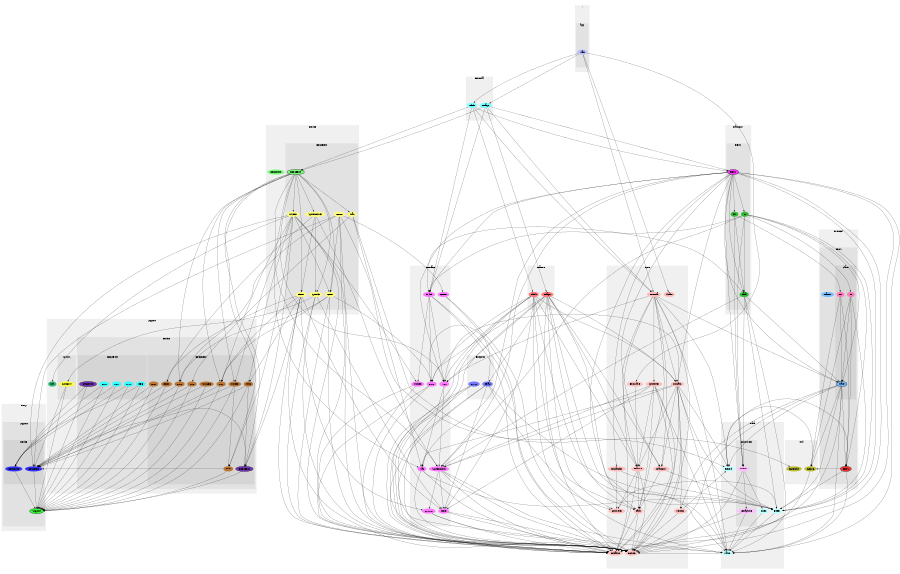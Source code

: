 digraph G {
size="6,4";
ratio="fill";
subgraph cluster_0 {
label=".";
color="#0000000F";
style="filled";
subgraph cluster_1 {
label="app";
color="#0000000F";
style="filled";
u0[label="Main",style="filled",fillcolor="#bbbbff",penwidth="0"];

}

}
subgraph cluster_2 {
label="Core";
color="#0000000F";
style="filled";
u3[label="Include",style="filled",fillcolor="#ffbbbb",penwidth="0"];
u4[label="Scheduler",style="filled",fillcolor="#ffbbbb",penwidth="0"];
u5[label="Firmware",style="filled",fillcolor="#ffbbbb",penwidth="0"];
u6[label="Initialize",style="filled",fillcolor="#ffbbbb",penwidth="0"];
u7[label="Transport",style="filled",fillcolor="#ffbbbb",penwidth="0"];
u8[label="Formula",style="filled",fillcolor="#ffbbbb",penwidth="0"];
u9[label="Domain",style="filled",fillcolor="#ffbbbb",penwidth="0"];
u10[label="Version",style="filled",fillcolor="#ffbbbb",penwidth="0"];
u11[label="Controller",style="filled",fillcolor="#ffbbbb",penwidth="0"];
u12[label="Task",style="filled",fillcolor="#ffbbbb",penwidth="0"];
u13[label="Dispatcher",style="filled",fillcolor="#ffbbbb",penwidth="0"];
u14[label="Feature",style="filled",fillcolor="#ffbbbb",penwidth="0"];
u15[label="Shake",style="filled",fillcolor="#ffbbbb",penwidth="0"];

}
subgraph cluster_3 {
label="Data";
color="#0000000F";
style="filled";
u16[label="Record",style="filled",fillcolor="#bbffff",penwidth="0"];
u17[label="Buffer",style="filled",fillcolor="#bbffff",penwidth="0"];
u18[label="Value",style="filled",fillcolor="#bbffff",penwidth="0"];
u19[label="Index",style="filled",fillcolor="#bbffff",penwidth="0"];
subgraph cluster_4 {
label="Concurrent";
color="#0000000F";
style="filled";
u20[label="Queue",style="filled",fillcolor="#ffbbff",penwidth="0"];
u21[label="Semaphore",style="filled",fillcolor="#ffbbff",penwidth="0"];

}

}
subgraph cluster_5 {
label="Device";
color="#0000000F";
style="filled";
u22[label="GD32F4xx",style="filled",fillcolor="#77ff77",penwidth="0"];
subgraph cluster_6 {
label="GD32F3x0";
color="#0000000F";
style="filled";
u30[label="GD32F3x0",style="filled,bold",fillcolor="#77ff77"];
u23[label="GPIO",style="filled",fillcolor="#ffff77",penwidth="0"];
u24[label="Mac",style="filled",fillcolor="#ffff77",penwidth="0"];
u25[label="GPIOs",style="filled",fillcolor="#ffff77",penwidth="0"];
u26[label="SysTick",style="filled",fillcolor="#ffff77",penwidth="0"];
u27[label="SystemClock",style="filled",fillcolor="#ffff77",penwidth="0"];
u28[label="USART",style="filled",fillcolor="#ffff77",penwidth="0"];
u29[label="Timer",style="filled",fillcolor="#ffff77",penwidth="0"];

}

}
subgraph cluster_7 {
label="Endpoint";
color="#0000000F";
style="filled";
u31[label="Group",style="filled",fillcolor="#7777ff",penwidth="0"];
u32[label="Relay",style="filled",fillcolor="#7777ff",penwidth="0"];

}
subgraph cluster_8 {
label="Feature";
color="#0000000F";
style="filled";
u33[label="Relays",style="filled",fillcolor="#ff7777",penwidth="0"];
u34[label="Blink",style="filled",fillcolor="#ff7777",penwidth="0"];

}
subgraph cluster_9 {
label="Formula";
color="#0000000F";
style="filled";
u1[label="Relay6",style="filled",fillcolor="#77ffff",penwidth="0"];
u2[label="Blink",style="filled",fillcolor="#77ffff",penwidth="0"];

}
subgraph cluster_10 {
label="Interface";
color="#0000000F";
style="filled";
u35[label="MCU",style="filled",fillcolor="#ff77ff",penwidth="0"];
u36[label="GPIO",style="filled",fillcolor="#ff77ff",penwidth="0"];
u37[label="Mac",style="filled",fillcolor="#ff77ff",penwidth="0"];
u38[label="Counter",style="filled",fillcolor="#ff77ff",penwidth="0"];
u39[label="GPIOs",style="filled",fillcolor="#ff77ff",penwidth="0"];
u40[label="RS485",style="filled",fillcolor="#ff77ff",penwidth="0"];
u41[label="SystemClock",style="filled",fillcolor="#ff77ff",penwidth="0"];
u42[label="USART",style="filled",fillcolor="#ff77ff",penwidth="0"];
u43[label="Timer",style="filled",fillcolor="#ff77ff",penwidth="0"];

}
subgraph cluster_11 {
label="Ivory";
color="#0000000F";
style="filled";
subgraph cluster_12 {
label="Support";
color="#0000000F";
style="filled";
u46[label="Support",style="filled,bold",fillcolor="#33ff33"];
subgraph cluster_13 {
label="Device";
color="#0000000F";
style="filled";
u44[label="GD32F4xx",style="filled",fillcolor="#3333ff",penwidth="0"];
u45[label="GD32F3x0",style="filled",fillcolor="#3333ff",penwidth="0"];

}

}

}
subgraph cluster_14 {
label="Protocol";
color="#0000000F";
style="filled";
subgraph cluster_15 {
label="RBUS";
color="#0000000F";
style="filled";
u51[label="RBUS",style="filled,bold",fillcolor="#ff3333"];
u48[label="Master",style="filled",fillcolor="#77bbff",penwidth="0"];
subgraph cluster_16 {
label="Slave";
color="#0000000F";
style="filled";
u47[label="Slave",style="filled,bold",fillcolor="#77bbff"];
u49[label="Tx",style="filled",fillcolor="#ff77bb",penwidth="0"];
u50[label="Rx",style="filled",fillcolor="#ff77bb",penwidth="0"];

}

}

}
subgraph cluster_17 {
label="Support";
color="#0000000F";
style="filled";
u68[label="Util",style="filled",fillcolor="#33bb77",penwidth="0"];
subgraph cluster_18 {
label="CMSIS";
color="#0000000F";
style="filled";
u52[label="CoreCM4",style="filled",fillcolor="#ffff33",penwidth="0"];

}
subgraph cluster_19 {
label="Device";
color="#0000000F";
style="filled";
subgraph cluster_20 {
label="GD32F3x0";
color="#0000000F";
style="filled";
u67[label="GD32F3x0",style="filled,bold",fillcolor="#7733bb"];
u58[label="GPIO",style="filled",fillcolor="#bb7733",penwidth="0"];
u59[label="SYSCFG",style="filled",fillcolor="#bb7733",penwidth="0"];
u60[label="RCU",style="filled",fillcolor="#bb7733",penwidth="0"];
u61[label="EXTI",style="filled",fillcolor="#bb7733",penwidth="0"];
u62[label="Misc",style="filled",fillcolor="#bb7733",penwidth="0"];
u63[label="DMA",style="filled",fillcolor="#bb7733",penwidth="0"];
u64[label="USART",style="filled",fillcolor="#bb7733",penwidth="0"];
u65[label="Timer",style="filled",fillcolor="#bb7733",penwidth="0"];
u66[label="DBG",style="filled",fillcolor="#bb7733",penwidth="0"];

}
subgraph cluster_21 {
label="GD32F4xx";
color="#0000000F";
style="filled";
u53[label="GD32F4xx",style="filled,bold",fillcolor="#7733bb"];
u54[label="GPIO",style="filled",fillcolor="#33ffff",penwidth="0"];
u55[label="RCU",style="filled",fillcolor="#33ffff",penwidth="0"];
u56[label="DMA",style="filled",fillcolor="#33ffff",penwidth="0"];
u57[label="DBG",style="filled",fillcolor="#33ffff",penwidth="0"];

}

}

}
subgraph cluster_22 {
label="Transport";
color="#0000000F";
style="filled";
subgraph cluster_23 {
label="RBUS";
color="#0000000F";
style="filled";
u72[label="RBUS",style="filled,bold",fillcolor="#ff33ff"];
u69[label="Data",style="filled",fillcolor="#33bb33",penwidth="0"];
u70[label="Tx",style="filled",fillcolor="#33bb33",penwidth="0"];
u71[label="Rx",style="filled",fillcolor="#33bb33",penwidth="0"];

}

}
subgraph cluster_24 {
label="Util";
color="#0000000F";
style="filled";
u73[label="ByteSplit",style="filled",fillcolor="#bbbb33",penwidth="0"];
u74[label="CRC16",style="filled",fillcolor="#bbbb33",penwidth="0"];

}
u0 -> u1;
u0 -> u2;
u0 -> u5;
u0 -> u8;
u0 -> u15;
u1 -> u8;
u1 -> u30;
u1 -> u33;
u1 -> u40;
u1 -> u72;
u2 -> u8;
u2 -> u30;
u2 -> u34;
u2 -> u40;
u2 -> u72;
u4 -> u3;
u4 -> u6;
u4 -> u12;
u4 -> u14;
u4 -> u18;
u4 -> u41;
u4 -> u43;
u5 -> u14;
u7 -> u12;
u7 -> u17;
u8 -> u3;
u8 -> u4;
u8 -> u6;
u8 -> u7;
u8 -> u9;
u8 -> u12;
u8 -> u14;
u8 -> u16;
u8 -> u18;
u8 -> u35;
u8 -> u47;
u9 -> u3;
u9 -> u6;
u9 -> u7;
u9 -> u10;
u9 -> u14;
u9 -> u16;
u9 -> u17;
u9 -> u18;
u9 -> u35;
u9 -> u37;
u9 -> u41;
u10 -> u3;
u10 -> u16;
u11 -> u17;
u12 -> u3;
u12 -> u6;
u13 -> u11;
u13 -> u17;
u14 -> u3;
u14 -> u6;
u14 -> u11;
u14 -> u12;
u17 -> u18;
u18 -> u3;
u19 -> u18;
u20 -> u3;
u20 -> u19;
u20 -> u21;
u21 -> u3;
u21 -> u18;
u23 -> u3;
u23 -> u6;
u23 -> u36;
u23 -> u58;
u23 -> u60;
u24 -> u37;
u24 -> u66;
u24 -> u73;
u25 -> u3;
u25 -> u6;
u25 -> u16;
u25 -> u23;
u25 -> u39;
u25 -> u45;
u25 -> u58;
u26 -> u3;
u26 -> u6;
u26 -> u43;
u26 -> u52;
u27 -> u26;
u27 -> u29;
u27 -> u41;
u27 -> u65;
u28 -> u3;
u28 -> u6;
u28 -> u23;
u28 -> u42;
u28 -> u45;
u28 -> u60;
u28 -> u62;
u28 -> u63;
u28 -> u64;
u28 -> u67;
u28 -> u68;
u29 -> u3;
u29 -> u6;
u29 -> u38;
u29 -> u43;
u29 -> u60;
u29 -> u62;
u29 -> u65;
u29 -> u67;
u30 -> u23;
u30 -> u24;
u30 -> u26;
u30 -> u27;
u30 -> u28;
u30 -> u29;
u30 -> u35;
u30 -> u37;
u30 -> u41;
u30 -> u58;
u30 -> u60;
u30 -> u63;
u30 -> u64;
u30 -> u67;
u31 -> u3;
u31 -> u6;
u31 -> u18;
u32 -> u3;
u32 -> u6;
u32 -> u17;
u32 -> u18;
u32 -> u36;
u32 -> u43;
u33 -> u3;
u33 -> u6;
u33 -> u7;
u33 -> u9;
u33 -> u11;
u33 -> u12;
u33 -> u14;
u33 -> u17;
u33 -> u18;
u33 -> u32;
u33 -> u35;
u33 -> u36;
u34 -> u3;
u34 -> u6;
u34 -> u9;
u34 -> u11;
u34 -> u12;
u34 -> u14;
u34 -> u18;
u34 -> u35;
u34 -> u36;
u34 -> u43;
u35 -> u37;
u35 -> u41;
u36 -> u3;
u36 -> u6;
u37 -> u3;
u37 -> u6;
u37 -> u17;
u38 -> u3;
u38 -> u6;
u39 -> u3;
u39 -> u6;
u40 -> u3;
u40 -> u6;
u40 -> u35;
u40 -> u36;
u40 -> u42;
u41 -> u3;
u41 -> u6;
u41 -> u18;
u41 -> u38;
u41 -> u43;
u42 -> u3;
u42 -> u6;
u43 -> u3;
u43 -> u6;
u44 -> u46;
u45 -> u46;
u47 -> u3;
u47 -> u6;
u47 -> u10;
u47 -> u16;
u47 -> u17;
u47 -> u18;
u47 -> u51;
u47 -> u74;
u49 -> u17;
u49 -> u47;
u49 -> u51;
u49 -> u74;
u50 -> u47;
u50 -> u51;
u50 -> u74;
u51 -> u16;
u51 -> u17;
u51 -> u18;
u51 -> u74;
u52 -> u45;
u52 -> u46;
u53 -> u44;
u53 -> u46;
u54 -> u44;
u54 -> u46;
u55 -> u44;
u55 -> u46;
u56 -> u44;
u56 -> u46;
u57 -> u44;
u57 -> u46;
u58 -> u45;
u58 -> u46;
u59 -> u45;
u59 -> u46;
u60 -> u45;
u60 -> u46;
u61 -> u45;
u61 -> u46;
u62 -> u45;
u62 -> u46;
u62 -> u67;
u63 -> u45;
u63 -> u46;
u64 -> u45;
u64 -> u46;
u64 -> u63;
u65 -> u45;
u65 -> u46;
u66 -> u45;
u66 -> u46;
u67 -> u45;
u67 -> u46;
u69 -> u17;
u69 -> u18;
u69 -> u20;
u69 -> u40;
u69 -> u41;
u69 -> u47;
u70 -> u17;
u70 -> u20;
u70 -> u40;
u70 -> u41;
u70 -> u47;
u70 -> u49;
u70 -> u51;
u70 -> u69;
u71 -> u20;
u71 -> u50;
u71 -> u69;
u72 -> u3;
u72 -> u6;
u72 -> u7;
u72 -> u9;
u72 -> u12;
u72 -> u13;
u72 -> u17;
u72 -> u18;
u72 -> u20;
u72 -> u35;
u72 -> u37;
u72 -> u40;
u72 -> u41;
u72 -> u47;
u72 -> u69;
u72 -> u70;
u72 -> u71;
u74 -> u3;
u74 -> u16;

}
